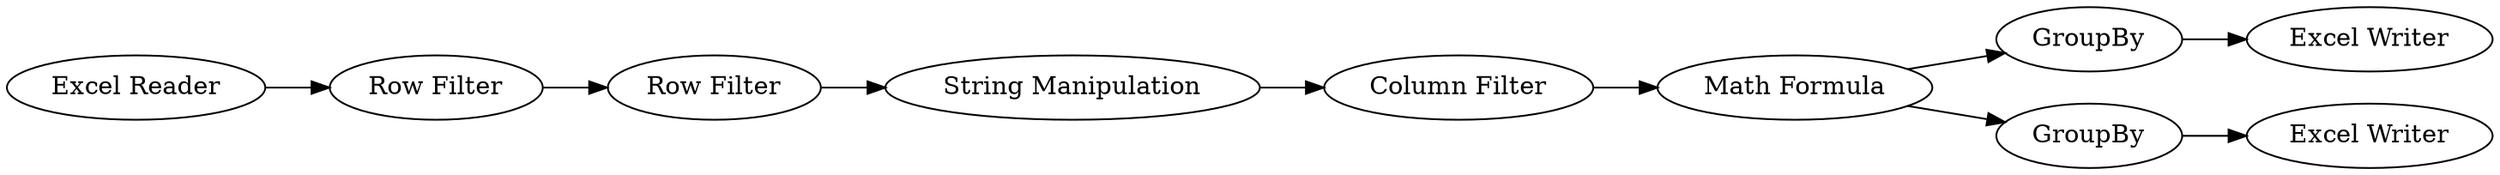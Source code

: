 digraph {
	4 -> 5
	8 -> 10
	3 -> 4
	5 -> 6
	1 -> 2
	2 -> 3
	7 -> 9
	6 -> 7
	6 -> 8
	5 [label="Column Filter"]
	1 [label="Excel Reader"]
	7 [label=GroupBy]
	9 [label="Excel Writer"]
	4 [label="String Manipulation"]
	6 [label="Math Formula"]
	8 [label=GroupBy]
	3 [label="Row Filter"]
	2 [label="Row Filter"]
	10 [label="Excel Writer"]
	rankdir=LR
}

